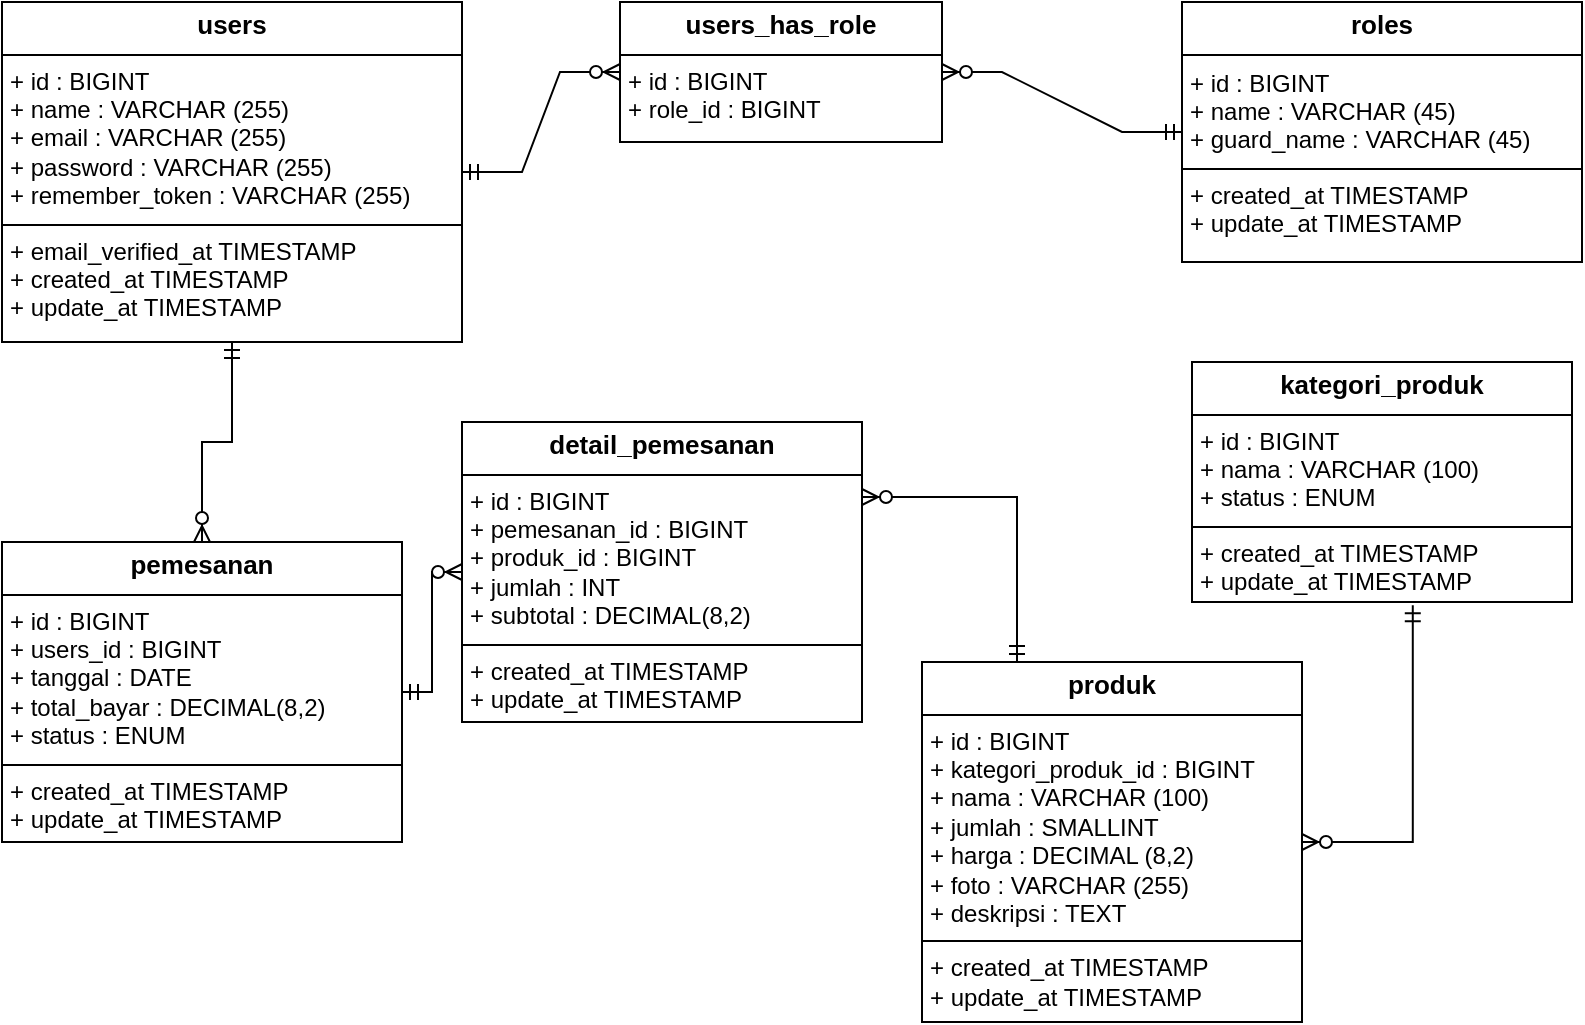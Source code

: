 <mxfile version="24.5.5" type="github">
  <diagram id="C5RBs43oDa-KdzZeNtuy" name="Page-1">
    <mxGraphModel dx="993" dy="515" grid="1" gridSize="10" guides="1" tooltips="1" connect="1" arrows="1" fold="1" page="1" pageScale="1" pageWidth="827" pageHeight="1169" math="0" shadow="0">
      <root>
        <mxCell id="WIyWlLk6GJQsqaUBKTNV-0" />
        <mxCell id="WIyWlLk6GJQsqaUBKTNV-1" parent="WIyWlLk6GJQsqaUBKTNV-0" />
        <mxCell id="D4ydaD22yeEmenwtshjN-6" value="" style="edgeStyle=entityRelationEdgeStyle;fontSize=12;html=1;endArrow=ERzeroToMany;startArrow=ERmandOne;rounded=0;entryX=0;entryY=0.5;entryDx=0;entryDy=0;" edge="1" parent="WIyWlLk6GJQsqaUBKTNV-1" source="D4ydaD22yeEmenwtshjN-22" target="D4ydaD22yeEmenwtshjN-25">
          <mxGeometry width="100" height="100" relative="1" as="geometry">
            <mxPoint x="200.32" y="113.216" as="sourcePoint" />
            <mxPoint x="360" y="105" as="targetPoint" />
          </mxGeometry>
        </mxCell>
        <mxCell id="D4ydaD22yeEmenwtshjN-22" value="&lt;p style=&quot;text-align: center; margin: 4px 0px 0px;&quot;&gt;&lt;b&gt;&lt;font style=&quot;font-size: 13px;&quot;&gt;users&lt;/font&gt;&lt;/b&gt;&lt;/p&gt;&lt;hr size=&quot;1&quot; style=&quot;border-style:solid;&quot;&gt;&lt;p style=&quot;margin:0px;margin-left:4px;&quot;&gt;+ id : BIGINT&amp;nbsp;&lt;br&gt;&lt;span style=&quot;background-color: initial;&quot;&gt;+ name : VARCHAR (255)&lt;/span&gt;&lt;br&gt;&lt;/p&gt;&lt;p style=&quot;margin:0px;margin-left:4px;&quot;&gt;+ email : VARCHAR (255)&lt;span style=&quot;background-color: initial;&quot;&gt;&lt;br&gt;&lt;/span&gt;&lt;/p&gt;&lt;p style=&quot;margin: 0px 0px 0px 4px;&quot;&gt;&lt;span style=&quot;background-color: initial;&quot;&gt;+ password : VARCHAR (255)&lt;/span&gt;&lt;/p&gt;&lt;p style=&quot;margin: 0px 0px 0px 4px;&quot;&gt;&lt;span style=&quot;color: rgba(0, 0, 0, 0); font-family: monospace; font-size: 0px; text-wrap: nowrap;&quot;&gt;%3CmxGraphModel%3E%3Croot%3E%3CmxCell%20id%3D%220%22%2F%3E%3CmxCell%20id%3D%221%22%20parent%3D%220%22%2F%3E%3CmxCell%20id%3D%222%22%20value%3D%22%26lt%3Bp%20style%3D%26quot%3Btext-align%3A%20center%3B%20margin%3A%204px%200px%200px%3B%26quot%3B%26gt%3B%26lt%3Bspan%20style%3D%26quot%3Bfont-size%3A%2013px%3B%26quot%3B%26gt%3B%26lt%3Bb%26gt%3Bproduk%26lt%3B%2Fb%26gt%3B%26lt%3B%2Fspan%26gt%3B%26lt%3B%2Fp%26gt%3B%26lt%3Bhr%20size%3D%26quot%3B1%26quot%3B%20style%3D%26quot%3Bborder-style%3Asolid%3B%26quot%3B%26gt%3B%26lt%3Bp%20style%3D%26quot%3Bmargin%3A0px%3Bmargin-left%3A4px%3B%26quot%3B%26gt%3B%2B%20id%20%3A%20BIGINT%26lt%3B%2Fp%26gt%3B%26lt%3Bp%20style%3D%26quot%3Bmargin%3A0px%3Bmargin-left%3A4px%3B%26quot%3B%26gt%3B%26lt%3Bspan%20style%3D%26quot%3Bbackground-color%3A%20initial%3B%26quot%3B%26gt%3B%2B%20kategori_produk_id%20%3A%20INT%26amp%3Bnbsp%3B%26lt%3B%2Fspan%26gt%3B%26amp%3Bnbsp%3B%26lt%3B%2Fp%26gt%3B%26lt%3Bp%20style%3D%26quot%3Bmargin%3A0px%3Bmargin-left%3A4px%3B%26quot%3B%26gt%3B%26lt%3Bspan%20style%3D%26quot%3Bbackground-color%3A%20initial%3B%26quot%3B%26gt%3B%2B%20nama%20%3A%20VARCHAR%20(100)%26lt%3B%2Fspan%26gt%3B%26lt%3Bbr%26gt%3B%26lt%3B%2Fp%26gt%3B%26lt%3Bp%20style%3D%26quot%3Bmargin%3A0px%3Bmargin-left%3A4px%3B%26quot%3B%26gt%3B%2B%20jumlah%20%3A%20SMALLINT%26lt%3Bspan%20style%3D%26quot%3Bbackground-color%3A%20initial%3B%26quot%3B%26gt%3B%26lt%3Bbr%26gt%3B%26lt%3B%2Fspan%26gt%3B%26lt%3B%2Fp%26gt%3B%26lt%3Bp%20style%3D%26quot%3Bmargin%3A%200px%200px%200px%204px%3B%26quot%3B%26gt%3B%2B%20harga%20%3A%20DECIMAL%20(8%2C2)%26lt%3Bspan%20style%3D%26quot%3Bbackground-color%3A%20initial%3B%26quot%3B%26gt%3B%26lt%3Bbr%26gt%3B%26lt%3B%2Fspan%26gt%3B%26lt%3B%2Fp%26gt%3B%26lt%3Bp%20style%3D%26quot%3Bmargin%3A%200px%200px%200px%204px%3B%26quot%3B%26gt%3B%26lt%3Bspan%20style%3D%26quot%3Bbackground-color%3A%20initial%3B%26quot%3B%26gt%3B%2B%20foto%20%3A%20VARCHAR%20(255)%26lt%3B%2Fspan%26gt%3B%26lt%3Bbr%26gt%3B%26lt%3B%2Fp%26gt%3B%26lt%3Bdiv%26gt%3B%26lt%3Bp%20style%3D%26quot%3Bmargin%3A%200px%200px%200px%204px%3B%26quot%3B%26gt%3B%26lt%3Bspan%20style%3D%26quot%3Bbackground-color%3A%20initial%3B%26quot%3B%26gt%3B%2B%20deskripsi%20%3A%20TEXT%26lt%3B%2Fspan%26gt%3B%26lt%3B%2Fp%26gt%3B%26lt%3B%2Fdiv%26gt%3B%26lt%3Bhr%20size%3D%26quot%3B1%26quot%3B%20style%3D%26quot%3Bborder-style%3Asolid%3B%26quot%3B%26gt%3B%26lt%3Bp%20style%3D%26quot%3Bmargin%3A0px%3Bmargin-left%3A4px%3B%26quot%3B%26gt%3B%2B%20created_at%20TIMESTAMP%26lt%3B%2Fp%26gt%3B%26lt%3Bp%20style%3D%26quot%3Bmargin%3A0px%3Bmargin-left%3A4px%3B%26quot%3B%26gt%3B%2B%20update_at%20TIMESTAMP%26lt%3B%2Fp%26gt%3B%22%20style%3D%22verticalAlign%3Dtop%3Balign%3Dleft%3Boverflow%3Dfill%3Bhtml%3D1%3BwhiteSpace%3Dwrap%3B%22%20vertex%3D%221%22%20parent%3D%221%22%3E%3CmxGeometry%20x%3D%22480%22%20y%3D%22280%22%20width%3D%22190%22%20height%3D%22180%22%20as%3D%22geometry%22%2F%3E%3C%2FmxCell%3E%3C%2Froot%3E%3C%2FmxGraphModel%3E&lt;/span&gt;&lt;span style=&quot;background-color: initial;&quot;&gt;+ remember_token : VARCHAR (255)&lt;/span&gt;&lt;span style=&quot;background-color: initial;&quot;&gt;&lt;br&gt;&lt;/span&gt;&lt;/p&gt;&lt;hr size=&quot;1&quot; style=&quot;border-style:solid;&quot;&gt;&lt;p style=&quot;margin:0px;margin-left:4px;&quot;&gt;+ email_verified_at TIMESTAMP&lt;br&gt;&lt;/p&gt;&lt;p style=&quot;margin:0px;margin-left:4px;&quot;&gt;+ created_at TIMESTAMP&lt;/p&gt;&lt;p style=&quot;margin:0px;margin-left:4px;&quot;&gt;+ update_at TIMESTAMP&lt;/p&gt;" style="verticalAlign=top;align=left;overflow=fill;html=1;whiteSpace=wrap;" vertex="1" parent="WIyWlLk6GJQsqaUBKTNV-1">
          <mxGeometry x="10" y="40" width="230" height="170" as="geometry" />
        </mxCell>
        <mxCell id="D4ydaD22yeEmenwtshjN-25" value="&lt;p style=&quot;margin:0px;margin-top:4px;text-align:center;&quot;&gt;&lt;b style=&quot;&quot;&gt;&lt;font style=&quot;font-size: 13px;&quot;&gt;users_has_role&lt;/font&gt;&lt;/b&gt;&lt;/p&gt;&lt;hr size=&quot;1&quot; style=&quot;border-style:solid;&quot;&gt;&lt;p style=&quot;margin:0px;margin-left:4px;&quot;&gt;+ id : BIGINT&lt;br&gt;&lt;span style=&quot;background-color: initial;&quot;&gt;+ role_id : BIGINT&lt;/span&gt;&lt;/p&gt;" style="verticalAlign=top;align=left;overflow=fill;html=1;whiteSpace=wrap;" vertex="1" parent="WIyWlLk6GJQsqaUBKTNV-1">
          <mxGeometry x="319" y="40" width="161" height="70" as="geometry" />
        </mxCell>
        <mxCell id="D4ydaD22yeEmenwtshjN-45" value="&lt;p style=&quot;margin: 4px 0px 0px; text-align: center; font-size: 13px;&quot;&gt;&lt;b style=&quot;&quot;&gt;&lt;font style=&quot;font-size: 13px;&quot;&gt;roles&lt;/font&gt;&lt;/b&gt;&lt;/p&gt;&lt;hr size=&quot;1&quot; style=&quot;border-style: solid; font-size: 13px;&quot;&gt;&lt;p style=&quot;margin:0px;margin-left:4px;&quot;&gt;+ id : BIGINT&lt;br&gt;&lt;span style=&quot;background-color: initial;&quot;&gt;+ name : VARCHAR (45)&lt;/span&gt;&lt;/p&gt;&lt;p style=&quot;margin:0px;margin-left:4px;&quot;&gt;+ guard_name : VARCHAR (45)&lt;span style=&quot;background-color: initial;&quot;&gt;&lt;br&gt;&lt;/span&gt;&lt;/p&gt;&lt;hr size=&quot;1&quot; style=&quot;border-style:solid;&quot;&gt;&lt;p style=&quot;margin:0px;margin-left:4px;&quot;&gt;+ created_at TIMESTAMP&lt;/p&gt;&lt;p style=&quot;margin:0px;margin-left:4px;&quot;&gt;+ update_at TIMESTAMP&lt;/p&gt;" style="verticalAlign=top;align=left;overflow=fill;html=1;whiteSpace=wrap;" vertex="1" parent="WIyWlLk6GJQsqaUBKTNV-1">
          <mxGeometry x="600" y="40" width="200" height="130" as="geometry" />
        </mxCell>
        <mxCell id="D4ydaD22yeEmenwtshjN-46" value="" style="edgeStyle=entityRelationEdgeStyle;fontSize=12;html=1;endArrow=ERzeroToMany;startArrow=ERmandOne;rounded=0;exitX=0;exitY=0.5;exitDx=0;exitDy=0;entryX=1;entryY=0.5;entryDx=0;entryDy=0;" edge="1" parent="WIyWlLk6GJQsqaUBKTNV-1" source="D4ydaD22yeEmenwtshjN-45" target="D4ydaD22yeEmenwtshjN-25">
          <mxGeometry width="100" height="100" relative="1" as="geometry">
            <mxPoint x="295" y="190" as="sourcePoint" />
            <mxPoint x="414" y="150" as="targetPoint" />
          </mxGeometry>
        </mxCell>
        <mxCell id="D4ydaD22yeEmenwtshjN-54" value="" style="fontSize=12;html=1;endArrow=ERzeroToMany;startArrow=ERmandOne;rounded=0;exitX=0.5;exitY=1;exitDx=0;exitDy=0;entryX=0.5;entryY=0;entryDx=0;entryDy=0;edgeStyle=orthogonalEdgeStyle;" edge="1" parent="WIyWlLk6GJQsqaUBKTNV-1" source="D4ydaD22yeEmenwtshjN-22" target="D4ydaD22yeEmenwtshjN-55">
          <mxGeometry width="100" height="100" relative="1" as="geometry">
            <mxPoint x="210" y="125" as="sourcePoint" />
            <mxPoint x="105" y="280" as="targetPoint" />
          </mxGeometry>
        </mxCell>
        <mxCell id="D4ydaD22yeEmenwtshjN-55" value="&lt;p style=&quot;text-align: center; margin: 4px 0px 0px;&quot;&gt;&lt;b&gt;&lt;font style=&quot;font-size: 13px;&quot;&gt;pemesanan&lt;/font&gt;&lt;/b&gt;&lt;/p&gt;&lt;hr size=&quot;1&quot; style=&quot;border-style:solid;&quot;&gt;&lt;p style=&quot;margin:0px;margin-left:4px;&quot;&gt;+ id : BIGINT&lt;/p&gt;&lt;p style=&quot;margin:0px;margin-left:4px;&quot;&gt;&lt;span style=&quot;background-color: initial;&quot;&gt;+ users_id : BIGINT&amp;nbsp;&lt;/span&gt;&amp;nbsp;&lt;/p&gt;&lt;p style=&quot;margin:0px;margin-left:4px;&quot;&gt;&lt;span style=&quot;background-color: initial;&quot;&gt;+ tanggal : DATE&lt;/span&gt;&lt;br&gt;&lt;/p&gt;&lt;p style=&quot;margin: 0px 0px 0px 4px;&quot;&gt;&lt;span style=&quot;background-color: initial;&quot;&gt;+ total_bayar : DECIMAL(8,2)&lt;/span&gt;&lt;/p&gt;&lt;div&gt;&lt;p style=&quot;margin: 0px 0px 0px 4px;&quot;&gt;+ status : ENUM&lt;span style=&quot;background-color: initial;&quot;&gt;&lt;br&gt;&lt;/span&gt;&lt;/p&gt;&lt;/div&gt;&lt;hr size=&quot;1&quot; style=&quot;border-style:solid;&quot;&gt;&lt;p style=&quot;margin:0px;margin-left:4px;&quot;&gt;+ created_at TIMESTAMP&lt;/p&gt;&lt;p style=&quot;margin:0px;margin-left:4px;&quot;&gt;+ update_at TIMESTAMP&lt;/p&gt;" style="verticalAlign=top;align=left;overflow=fill;html=1;whiteSpace=wrap;" vertex="1" parent="WIyWlLk6GJQsqaUBKTNV-1">
          <mxGeometry x="10" y="310" width="200" height="150" as="geometry" />
        </mxCell>
        <mxCell id="D4ydaD22yeEmenwtshjN-56" value="&lt;p style=&quot;text-align: center; margin: 4px 0px 0px;&quot;&gt;&lt;b&gt;&lt;font style=&quot;font-size: 13px;&quot;&gt;detail_pemesanan&lt;/font&gt;&lt;/b&gt;&lt;/p&gt;&lt;hr size=&quot;1&quot; style=&quot;border-style:solid;&quot;&gt;&lt;p style=&quot;margin:0px;margin-left:4px;&quot;&gt;+ id : BIGINT&lt;/p&gt;&lt;p style=&quot;margin:0px;margin-left:4px;&quot;&gt;+ pemesanan_id : BIGINT&lt;br&gt;&lt;/p&gt;&lt;p style=&quot;margin:0px;margin-left:4px;&quot;&gt;+ produk_id : BIGINT&lt;br&gt;&lt;/p&gt;&lt;p style=&quot;margin:0px;margin-left:4px;&quot;&gt;+ jumlah : INT&lt;br&gt;&lt;/p&gt;&lt;p style=&quot;margin:0px;margin-left:4px;&quot;&gt;+ subtotal : DECIMAL(8,2)&lt;/p&gt;&lt;hr size=&quot;1&quot; style=&quot;border-style:solid;&quot;&gt;&lt;p style=&quot;margin:0px;margin-left:4px;&quot;&gt;+ created_at TIMESTAMP&lt;/p&gt;&lt;p style=&quot;margin:0px;margin-left:4px;&quot;&gt;+ update_at TIMESTAMP&lt;/p&gt;" style="verticalAlign=top;align=left;overflow=fill;html=1;whiteSpace=wrap;" vertex="1" parent="WIyWlLk6GJQsqaUBKTNV-1">
          <mxGeometry x="240" y="250" width="200" height="150" as="geometry" />
        </mxCell>
        <mxCell id="D4ydaD22yeEmenwtshjN-59" value="" style="fontSize=12;html=1;endArrow=ERzeroToMany;startArrow=ERmandOne;rounded=0;exitX=1;exitY=0.5;exitDx=0;exitDy=0;entryX=0;entryY=0.5;entryDx=0;entryDy=0;edgeStyle=orthogonalEdgeStyle;" edge="1" parent="WIyWlLk6GJQsqaUBKTNV-1" source="D4ydaD22yeEmenwtshjN-55" target="D4ydaD22yeEmenwtshjN-56">
          <mxGeometry width="100" height="100" relative="1" as="geometry">
            <mxPoint x="115" y="190" as="sourcePoint" />
            <mxPoint x="115" y="290" as="targetPoint" />
          </mxGeometry>
        </mxCell>
        <mxCell id="D4ydaD22yeEmenwtshjN-61" value="&lt;p style=&quot;text-align: center; margin: 4px 0px 0px;&quot;&gt;&lt;span style=&quot;font-size: 13px;&quot;&gt;&lt;b&gt;produk&lt;/b&gt;&lt;/span&gt;&lt;/p&gt;&lt;hr size=&quot;1&quot; style=&quot;border-style:solid;&quot;&gt;&lt;p style=&quot;margin:0px;margin-left:4px;&quot;&gt;+ id : BIGINT&lt;/p&gt;&lt;p style=&quot;margin:0px;margin-left:4px;&quot;&gt;&lt;span style=&quot;background-color: initial;&quot;&gt;+ kategori_produk_id : BIGINT&amp;nbsp;&lt;/span&gt;&amp;nbsp;&lt;/p&gt;&lt;p style=&quot;margin:0px;margin-left:4px;&quot;&gt;&lt;span style=&quot;background-color: initial;&quot;&gt;+ nama : VARCHAR (100)&lt;/span&gt;&lt;br&gt;&lt;/p&gt;&lt;p style=&quot;margin:0px;margin-left:4px;&quot;&gt;+ jumlah : SMALLINT&lt;span style=&quot;background-color: initial;&quot;&gt;&lt;br&gt;&lt;/span&gt;&lt;/p&gt;&lt;p style=&quot;margin: 0px 0px 0px 4px;&quot;&gt;+ harga : DECIMAL (8,2)&lt;span style=&quot;background-color: initial;&quot;&gt;&lt;br&gt;&lt;/span&gt;&lt;/p&gt;&lt;p style=&quot;margin: 0px 0px 0px 4px;&quot;&gt;&lt;span style=&quot;background-color: initial;&quot;&gt;+ foto : VARCHAR (255)&lt;/span&gt;&lt;br&gt;&lt;/p&gt;&lt;div&gt;&lt;p style=&quot;margin: 0px 0px 0px 4px;&quot;&gt;&lt;span style=&quot;background-color: initial;&quot;&gt;+ deskripsi : TEXT&lt;/span&gt;&lt;/p&gt;&lt;/div&gt;&lt;hr size=&quot;1&quot; style=&quot;border-style:solid;&quot;&gt;&lt;p style=&quot;margin:0px;margin-left:4px;&quot;&gt;+ created_at TIMESTAMP&lt;/p&gt;&lt;p style=&quot;margin:0px;margin-left:4px;&quot;&gt;+ update_at TIMESTAMP&lt;/p&gt;" style="verticalAlign=top;align=left;overflow=fill;html=1;whiteSpace=wrap;" vertex="1" parent="WIyWlLk6GJQsqaUBKTNV-1">
          <mxGeometry x="470" y="370" width="190" height="180" as="geometry" />
        </mxCell>
        <mxCell id="D4ydaD22yeEmenwtshjN-62" value="&lt;p style=&quot;text-align: center; margin: 4px 0px 0px;&quot;&gt;&lt;span style=&quot;font-size: 13px;&quot;&gt;&lt;b&gt;kategori_produk&lt;/b&gt;&lt;/span&gt;&lt;/p&gt;&lt;hr size=&quot;1&quot; style=&quot;border-style:solid;&quot;&gt;&lt;p style=&quot;margin:0px;margin-left:4px;&quot;&gt;+ id : BIGINT&lt;span style=&quot;background-color: initial;&quot;&gt;&amp;nbsp;&lt;/span&gt;&lt;span style=&quot;background-color: initial;&quot;&gt;&amp;nbsp;&lt;/span&gt;&lt;/p&gt;&lt;p style=&quot;margin:0px;margin-left:4px;&quot;&gt;&lt;span style=&quot;background-color: initial;&quot;&gt;+ nama : VARCHAR (100)&lt;/span&gt;&lt;br&gt;&lt;/p&gt;&lt;p style=&quot;margin:0px;margin-left:4px;&quot;&gt;+ status : ENUM&lt;/p&gt;&lt;hr size=&quot;1&quot; style=&quot;border-style:solid;&quot;&gt;&lt;p style=&quot;margin:0px;margin-left:4px;&quot;&gt;+ created_at TIMESTAMP&lt;/p&gt;&lt;p style=&quot;margin:0px;margin-left:4px;&quot;&gt;+ update_at TIMESTAMP&lt;/p&gt;" style="verticalAlign=top;align=left;overflow=fill;html=1;whiteSpace=wrap;" vertex="1" parent="WIyWlLk6GJQsqaUBKTNV-1">
          <mxGeometry x="605" y="220" width="190" height="120" as="geometry" />
        </mxCell>
        <mxCell id="D4ydaD22yeEmenwtshjN-64" value="" style="edgeStyle=orthogonalEdgeStyle;fontSize=12;html=1;endArrow=ERzeroToMany;startArrow=ERmandOne;rounded=0;entryX=1;entryY=0.25;entryDx=0;entryDy=0;exitX=0.25;exitY=0;exitDx=0;exitDy=0;elbow=vertical;" edge="1" parent="WIyWlLk6GJQsqaUBKTNV-1" source="D4ydaD22yeEmenwtshjN-61" target="D4ydaD22yeEmenwtshjN-56">
          <mxGeometry width="100" height="100" relative="1" as="geometry">
            <mxPoint x="390" y="330" as="sourcePoint" />
            <mxPoint x="490" y="230" as="targetPoint" />
          </mxGeometry>
        </mxCell>
        <mxCell id="D4ydaD22yeEmenwtshjN-65" value="" style="edgeStyle=orthogonalEdgeStyle;fontSize=12;html=1;endArrow=ERzeroToMany;startArrow=ERmandOne;rounded=0;entryX=1;entryY=0.5;entryDx=0;entryDy=0;exitX=0.581;exitY=1.014;exitDx=0;exitDy=0;elbow=vertical;exitPerimeter=0;" edge="1" parent="WIyWlLk6GJQsqaUBKTNV-1" source="D4ydaD22yeEmenwtshjN-62" target="D4ydaD22yeEmenwtshjN-61">
          <mxGeometry width="100" height="100" relative="1" as="geometry">
            <mxPoint x="788" y="482" as="sourcePoint" />
            <mxPoint x="710" y="400" as="targetPoint" />
          </mxGeometry>
        </mxCell>
      </root>
    </mxGraphModel>
  </diagram>
</mxfile>
